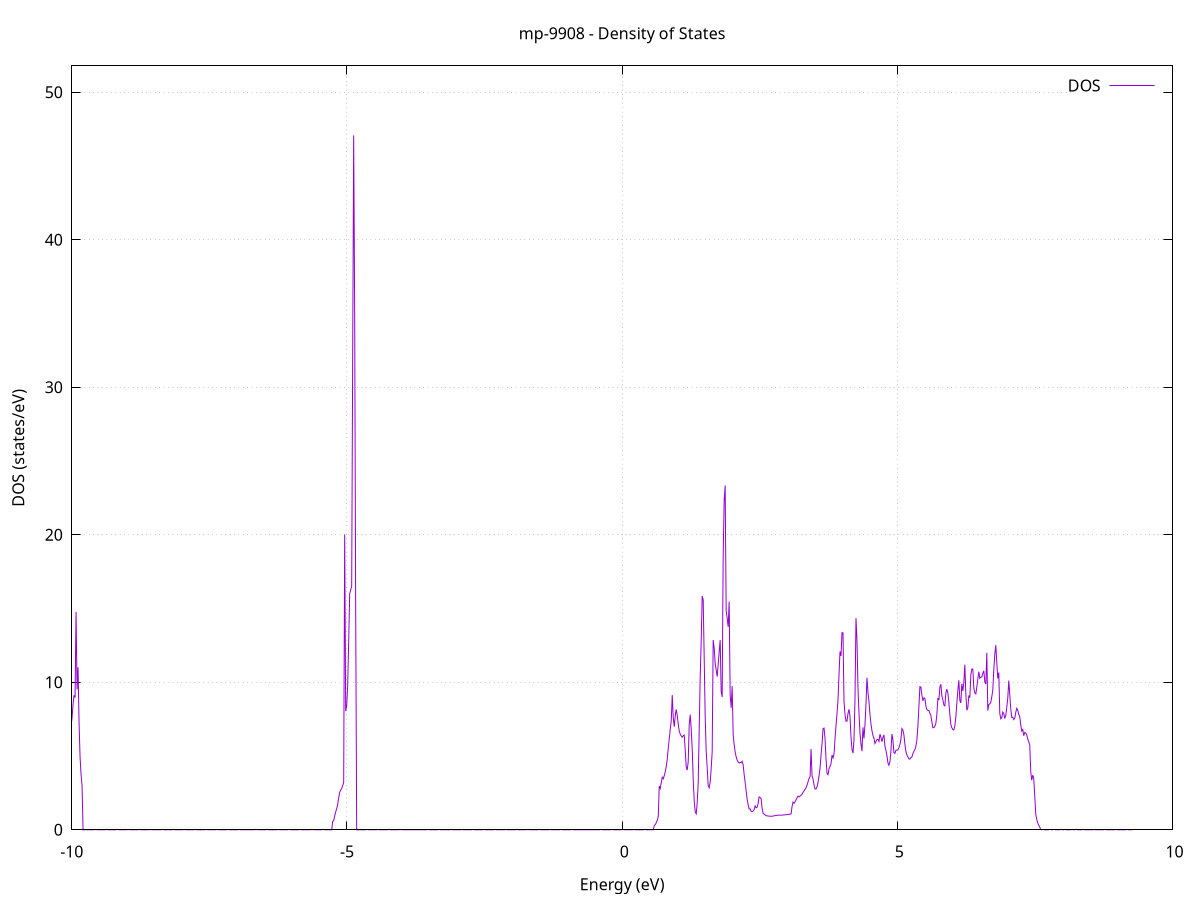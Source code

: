 set title 'mp-9908 - Density of States'
set xlabel 'Energy (eV)'
set ylabel 'DOS (states/eV)'
set grid
set xrange [-10:10]
set yrange [0:51.790]
set xzeroaxis lt -1
set terminal png size 800,600
set output 'mp-9908_dos_gnuplot.png'
plot '-' using 1:2 with lines title 'DOS'
-27.015500 0.000000
-26.997300 0.000000
-26.979200 0.000000
-26.961000 0.000000
-26.942900 0.000000
-26.924700 0.000000
-26.906600 0.000000
-26.888400 0.000000
-26.870300 0.000000
-26.852100 0.000000
-26.834000 0.000000
-26.815900 0.000000
-26.797700 0.000000
-26.779600 0.000000
-26.761400 0.000000
-26.743300 0.000000
-26.725100 0.000000
-26.707000 0.000000
-26.688800 0.000000
-26.670700 0.000000
-26.652500 0.000000
-26.634400 0.000000
-26.616300 0.000000
-26.598100 0.000000
-26.580000 0.000000
-26.561800 0.000000
-26.543700 0.000000
-26.525500 0.000000
-26.507400 0.000000
-26.489200 0.000000
-26.471100 0.000000
-26.452900 0.000000
-26.434800 0.000000
-26.416700 0.000000
-26.398500 0.000000
-26.380400 0.000000
-26.362200 0.000000
-26.344100 0.000000
-26.325900 0.000000
-26.307800 0.000000
-26.289600 0.000000
-26.271500 0.000000
-26.253300 0.000000
-26.235200 0.000000
-26.217100 0.000000
-26.198900 0.000000
-26.180800 0.000000
-26.162600 0.000000
-26.144500 0.000000
-26.126300 0.000000
-26.108200 0.000000
-26.090000 0.000000
-26.071900 0.000000
-26.053700 0.000000
-26.035600 0.000000
-26.017500 0.000000
-25.999300 0.000000
-25.981200 0.000000
-25.963000 0.000000
-25.944900 0.000000
-25.926700 0.000000
-25.908600 0.000000
-25.890400 0.000000
-25.872300 0.000000
-25.854100 0.000000
-25.836000 0.000000
-25.817900 0.000000
-25.799700 0.000000
-25.781600 0.000000
-25.763400 0.000000
-25.745300 0.000000
-25.727100 0.000000
-25.709000 0.000000
-25.690800 0.000000
-25.672700 0.000000
-25.654600 0.000000
-25.636400 0.000000
-25.618300 0.000000
-25.600100 0.000000
-25.582000 0.000000
-25.563800 0.000000
-25.545700 0.000000
-25.527500 0.000000
-25.509400 0.000000
-25.491200 0.000000
-25.473100 0.000000
-25.455000 0.000000
-25.436800 0.000000
-25.418700 0.000000
-25.400500 0.000000
-25.382400 0.000000
-25.364200 98.630000
-25.346100 113.192400
-25.327900 0.000000
-25.309800 0.000000
-25.291600 0.000000
-25.273500 0.000000
-25.255400 0.000000
-25.237200 0.000000
-25.219100 0.000000
-25.200900 0.000000
-25.182800 0.000000
-25.164600 0.000000
-25.146500 7.990000
-25.128300 13.990400
-25.110200 14.900100
-25.092000 16.675200
-25.073900 19.637300
-25.055800 24.689200
-25.037600 16.887600
-25.019500 23.475900
-25.001300 18.586700
-24.983200 15.668500
-24.965000 13.817800
-24.946900 12.040600
-24.928700 0.000000
-24.910600 0.000000
-24.892400 0.000000
-24.874300 0.000000
-24.856200 0.000000
-24.838000 0.000000
-24.819900 0.000000
-24.801700 0.000000
-24.783600 0.000000
-24.765400 0.000000
-24.747300 0.000000
-24.729100 0.000000
-24.711000 0.000000
-24.692800 0.000000
-24.674700 0.000000
-24.656600 0.000000
-24.638400 0.000000
-24.620300 0.000000
-24.602100 0.000000
-24.584000 0.000000
-24.565800 0.000000
-24.547700 0.000000
-24.529500 0.000000
-24.511400 0.000000
-24.493200 0.000000
-24.475100 0.000000
-24.457000 0.000000
-24.438800 0.000000
-24.420700 0.000000
-24.402500 0.000000
-24.384400 0.000000
-24.366200 0.000000
-24.348100 0.000000
-24.329900 0.000000
-24.311800 0.000000
-24.293700 0.000000
-24.275500 0.000000
-24.257400 0.000000
-24.239200 0.000000
-24.221100 0.000000
-24.202900 0.000000
-24.184800 0.000000
-24.166600 0.000000
-24.148500 0.000000
-24.130300 0.000000
-24.112200 0.000000
-24.094100 0.000000
-24.075900 0.000000
-24.057800 0.000000
-24.039600 0.000000
-24.021500 0.000000
-24.003300 0.000000
-23.985200 0.000000
-23.967000 0.000000
-23.948900 0.000000
-23.930700 0.000000
-23.912600 0.000000
-23.894500 0.000000
-23.876300 0.000000
-23.858200 0.000000
-23.840000 0.000000
-23.821900 0.000000
-23.803700 0.000000
-23.785600 0.000000
-23.767400 0.000000
-23.749300 0.000000
-23.731100 0.000000
-23.713000 0.000000
-23.694900 0.000000
-23.676700 0.000000
-23.658600 0.000000
-23.640400 0.000000
-23.622300 0.000000
-23.604100 0.000000
-23.586000 0.000000
-23.567800 0.000000
-23.549700 0.000000
-23.531500 0.000000
-23.513400 0.000000
-23.495300 0.000000
-23.477100 0.000000
-23.459000 0.000000
-23.440800 0.000000
-23.422700 0.000000
-23.404500 0.000000
-23.386400 0.000000
-23.368200 0.000000
-23.350100 0.000000
-23.331900 0.000000
-23.313800 0.000000
-23.295700 0.000000
-23.277500 0.000000
-23.259400 0.000000
-23.241200 0.000000
-23.223100 0.000000
-23.204900 0.000000
-23.186800 0.000000
-23.168600 0.000000
-23.150500 0.000000
-23.132300 0.000000
-23.114200 0.000000
-23.096100 0.000000
-23.077900 0.000000
-23.059800 0.000000
-23.041600 0.000000
-23.023500 0.000000
-23.005300 0.000000
-22.987200 0.000000
-22.969000 0.000000
-22.950900 0.000000
-22.932800 0.000000
-22.914600 0.000000
-22.896500 0.000000
-22.878300 0.000000
-22.860200 0.000000
-22.842000 0.000000
-22.823900 0.000000
-22.805700 0.000000
-22.787600 0.000000
-22.769400 0.000000
-22.751300 0.000000
-22.733200 0.000000
-22.715000 0.000000
-22.696900 0.000000
-22.678700 0.000000
-22.660600 0.000000
-22.642400 0.000000
-22.624300 0.000000
-22.606100 0.000000
-22.588000 0.000000
-22.569800 0.000000
-22.551700 0.000000
-22.533600 0.000000
-22.515400 0.000000
-22.497300 0.000000
-22.479100 0.000000
-22.461000 0.000000
-22.442800 0.000000
-22.424700 0.000000
-22.406500 0.000000
-22.388400 0.000000
-22.370200 0.000000
-22.352100 0.000000
-22.334000 0.000000
-22.315800 0.000000
-22.297700 0.000000
-22.279500 0.000000
-22.261400 0.000000
-22.243200 0.000000
-22.225100 0.000000
-22.206900 0.000000
-22.188800 0.000000
-22.170600 0.000000
-22.152500 0.000000
-22.134400 0.000000
-22.116200 0.000000
-22.098100 0.000000
-22.079900 0.000000
-22.061800 0.000000
-22.043600 0.000000
-22.025500 0.000000
-22.007300 0.000000
-21.989200 0.000000
-21.971000 0.000000
-21.952900 0.000000
-21.934800 0.000000
-21.916600 0.000000
-21.898500 0.000000
-21.880300 0.000000
-21.862200 0.000000
-21.844000 0.000000
-21.825900 0.000000
-21.807700 0.000000
-21.789600 0.000000
-21.771400 0.000000
-21.753300 0.000000
-21.735200 0.000000
-21.717000 0.000000
-21.698900 0.000000
-21.680700 0.000000
-21.662600 0.000000
-21.644400 0.000000
-21.626300 0.000000
-21.608100 0.000000
-21.590000 0.000000
-21.571900 0.000000
-21.553700 0.000000
-21.535600 0.000000
-21.517400 0.000000
-21.499300 0.000000
-21.481100 0.000000
-21.463000 0.000000
-21.444800 0.000000
-21.426700 0.000000
-21.408500 0.000000
-21.390400 0.000000
-21.372300 0.000000
-21.354100 0.000000
-21.336000 0.000000
-21.317800 0.000000
-21.299700 0.000000
-21.281500 0.000000
-21.263400 0.000000
-21.245200 0.000000
-21.227100 0.000000
-21.208900 0.000000
-21.190800 0.000000
-21.172700 0.000000
-21.154500 0.000000
-21.136400 0.000000
-21.118200 0.000000
-21.100100 0.000000
-21.081900 0.000000
-21.063800 0.000000
-21.045600 0.000000
-21.027500 0.000000
-21.009300 0.000000
-20.991200 0.000000
-20.973100 0.000000
-20.954900 0.000000
-20.936800 0.000000
-20.918600 0.000000
-20.900500 0.000000
-20.882300 0.000000
-20.864200 0.000000
-20.846000 0.000000
-20.827900 0.000000
-20.809700 0.000000
-20.791600 0.000000
-20.773500 0.000000
-20.755300 0.000000
-20.737200 0.000000
-20.719000 0.000000
-20.700900 0.000000
-20.682700 0.000000
-20.664600 0.000000
-20.646400 0.000000
-20.628300 0.000000
-20.610100 0.000000
-20.592000 0.000000
-20.573900 0.000000
-20.555700 0.000000
-20.537600 0.000000
-20.519400 0.000000
-20.501300 0.000000
-20.483100 0.000000
-20.465000 0.000000
-20.446800 0.000000
-20.428700 0.000000
-20.410600 0.000000
-20.392400 0.000000
-20.374300 0.000000
-20.356100 0.000000
-20.338000 0.000000
-20.319800 0.000000
-20.301700 0.000000
-20.283500 0.000000
-20.265400 0.000000
-20.247200 0.000000
-20.229100 0.000000
-20.211000 0.000000
-20.192800 0.000000
-20.174700 0.000000
-20.156500 0.000000
-20.138400 0.000000
-20.120200 0.000000
-20.102100 0.000000
-20.083900 0.000000
-20.065800 0.000000
-20.047600 0.000000
-20.029500 0.000000
-20.011400 0.000000
-19.993200 0.000000
-19.975100 0.000000
-19.956900 0.000000
-19.938800 0.000000
-19.920600 0.000000
-19.902500 0.000000
-19.884300 0.000000
-19.866200 0.000000
-19.848000 0.000000
-19.829900 0.000000
-19.811800 0.000000
-19.793600 0.000000
-19.775500 0.000000
-19.757300 0.000000
-19.739200 0.000000
-19.721000 0.000000
-19.702900 0.000000
-19.684700 0.000000
-19.666600 0.000000
-19.648400 0.000000
-19.630300 0.000000
-19.612200 0.000000
-19.594000 0.000000
-19.575900 0.000000
-19.557700 0.000000
-19.539600 0.000000
-19.521400 0.000000
-19.503300 0.000000
-19.485100 0.000000
-19.467000 0.000000
-19.448800 0.000000
-19.430700 0.000000
-19.412600 0.000000
-19.394400 0.000000
-19.376300 0.000000
-19.358100 0.000000
-19.340000 0.000000
-19.321800 0.000000
-19.303700 0.000000
-19.285500 0.000000
-19.267400 0.000000
-19.249200 0.000000
-19.231100 0.000000
-19.213000 0.000000
-19.194800 0.000000
-19.176700 0.000000
-19.158500 0.000000
-19.140400 0.000000
-19.122200 0.000000
-19.104100 0.000000
-19.085900 0.000000
-19.067800 0.000000
-19.049700 0.000000
-19.031500 0.000000
-19.013400 0.000000
-18.995200 0.000000
-18.977100 0.000000
-18.958900 0.000000
-18.940800 0.000000
-18.922600 0.000000
-18.904500 0.000000
-18.886300 0.000000
-18.868200 0.000000
-18.850100 0.000000
-18.831900 0.000000
-18.813800 0.000000
-18.795600 0.000000
-18.777500 0.000000
-18.759300 0.000000
-18.741200 0.000000
-18.723000 0.000000
-18.704900 0.000000
-18.686700 0.000000
-18.668600 0.000000
-18.650500 0.000000
-18.632300 0.000000
-18.614200 0.000000
-18.596000 0.000000
-18.577900 0.000000
-18.559700 0.000000
-18.541600 0.000000
-18.523400 0.000000
-18.505300 0.000000
-18.487100 0.000000
-18.469000 0.000000
-18.450900 0.000000
-18.432700 0.000000
-18.414600 0.000000
-18.396400 0.000000
-18.378300 0.000000
-18.360100 0.000000
-18.342000 0.000000
-18.323800 0.000000
-18.305700 0.000000
-18.287500 0.000000
-18.269400 0.000000
-18.251300 0.000000
-18.233100 0.000000
-18.215000 0.000000
-18.196800 0.000000
-18.178700 0.000000
-18.160500 0.000000
-18.142400 0.000000
-18.124200 0.000000
-18.106100 0.000000
-18.087900 0.000000
-18.069800 0.000000
-18.051700 0.000000
-18.033500 0.000000
-18.015400 0.000000
-17.997200 0.000000
-17.979100 0.000000
-17.960900 0.000000
-17.942800 0.000000
-17.924600 0.000000
-17.906500 0.000000
-17.888300 0.000000
-17.870200 0.000000
-17.852100 0.000000
-17.833900 0.000000
-17.815800 0.000000
-17.797600 0.000000
-17.779500 0.000000
-17.761300 0.000000
-17.743200 0.000000
-17.725000 0.000000
-17.706900 0.000000
-17.688800 0.000000
-17.670600 0.000000
-17.652500 0.000000
-17.634300 0.000000
-17.616200 0.000000
-17.598000 0.000000
-17.579900 0.000000
-17.561700 0.000000
-17.543600 0.000000
-17.525400 0.000000
-17.507300 0.000000
-17.489200 0.000000
-17.471000 0.000000
-17.452900 0.000000
-17.434700 0.000000
-17.416600 0.000000
-17.398400 0.000000
-17.380300 0.000000
-17.362100 0.000000
-17.344000 0.000000
-17.325800 0.000000
-17.307700 0.000000
-17.289600 0.000000
-17.271400 0.000000
-17.253300 0.000000
-17.235100 0.000000
-17.217000 0.000000
-17.198800 0.000000
-17.180700 0.000000
-17.162500 0.000000
-17.144400 0.000000
-17.126200 0.000000
-17.108100 0.000000
-17.090000 0.000000
-17.071800 0.000000
-17.053700 0.000000
-17.035500 0.000000
-17.017400 0.000000
-16.999200 0.000000
-16.981100 0.000000
-16.962900 0.000000
-16.944800 0.000000
-16.926600 0.000000
-16.908500 0.000000
-16.890400 0.000000
-16.872200 0.000000
-16.854100 0.000000
-16.835900 0.000000
-16.817800 0.000000
-16.799600 0.000000
-16.781500 0.000000
-16.763300 0.000000
-16.745200 0.000000
-16.727000 0.000000
-16.708900 0.000000
-16.690800 0.000000
-16.672600 0.000000
-16.654500 0.000000
-16.636300 0.000000
-16.618200 0.000000
-16.600000 0.000000
-16.581900 0.000000
-16.563700 0.000000
-16.545600 0.000000
-16.527400 0.000000
-16.509300 0.000000
-16.491200 0.000000
-16.473000 0.000000
-16.454900 0.000000
-16.436700 0.000000
-16.418600 0.000000
-16.400400 0.000000
-16.382300 0.000000
-16.364100 0.000000
-16.346000 0.000000
-16.327900 0.000000
-16.309700 0.000000
-16.291600 0.000000
-16.273400 0.000000
-16.255300 0.000000
-16.237100 0.000000
-16.219000 0.000000
-16.200800 0.000000
-16.182700 0.000000
-16.164500 0.000000
-16.146400 0.000000
-16.128300 0.000000
-16.110100 0.000000
-16.092000 0.000000
-16.073800 0.000000
-16.055700 0.000000
-16.037500 0.000000
-16.019400 0.000000
-16.001200 0.000000
-15.983100 0.000000
-15.964900 0.000000
-15.946800 0.000000
-15.928700 0.000000
-15.910500 0.000000
-15.892400 0.000000
-15.874200 0.000000
-15.856100 0.000000
-15.837900 0.000000
-15.819800 0.000000
-15.801600 0.000000
-15.783500 0.000000
-15.765300 0.000000
-15.747200 0.000000
-15.729100 0.000000
-15.710900 0.000000
-15.692800 0.000000
-15.674600 0.000000
-15.656500 0.000000
-15.638300 0.000000
-15.620200 0.000000
-15.602000 0.000000
-15.583900 0.000000
-15.565700 0.000000
-15.547600 0.000000
-15.529500 0.000000
-15.511300 0.000000
-15.493200 0.000000
-15.475000 0.000000
-15.456900 0.000000
-15.438700 0.000000
-15.420600 0.000000
-15.402400 0.000000
-15.384300 0.000000
-15.366100 0.000000
-15.348000 0.000000
-15.329900 0.000000
-15.311700 0.000000
-15.293600 0.000000
-15.275400 0.000000
-15.257300 0.000000
-15.239100 0.000000
-15.221000 0.000000
-15.202800 0.000000
-15.184700 0.000000
-15.166500 0.000000
-15.148400 0.000000
-15.130300 0.000000
-15.112100 0.000000
-15.094000 0.000000
-15.075800 0.000000
-15.057700 0.000000
-15.039500 0.000000
-15.021400 0.000000
-15.003200 0.000000
-14.985100 0.000000
-14.967000 0.000000
-14.948800 0.000000
-14.930700 0.000000
-14.912500 0.000000
-14.894400 0.000000
-14.876200 0.000000
-14.858100 0.000000
-14.839900 0.000000
-14.821800 0.000000
-14.803600 0.000000
-14.785500 0.000000
-14.767400 0.000000
-14.749200 0.000000
-14.731100 0.000000
-14.712900 0.000000
-14.694800 0.000000
-14.676600 0.000000
-14.658500 0.000000
-14.640300 0.000000
-14.622200 0.000000
-14.604000 0.000000
-14.585900 0.000000
-14.567800 0.000000
-14.549600 0.000000
-14.531500 0.000000
-14.513300 0.000000
-14.495200 0.000000
-14.477000 0.000000
-14.458900 0.000000
-14.440700 0.000000
-14.422600 0.000000
-14.404400 0.000000
-14.386300 0.000000
-14.368200 0.000000
-14.350000 0.000000
-14.331900 0.000000
-14.313700 0.000000
-14.295600 0.000000
-14.277400 0.000000
-14.259300 0.000000
-14.241100 0.000000
-14.223000 0.000000
-14.204800 0.000000
-14.186700 0.000000
-14.168600 0.000000
-14.150400 0.000000
-14.132300 0.000000
-14.114100 0.000000
-14.096000 0.000000
-14.077800 0.000000
-14.059700 0.000000
-14.041500 0.000000
-14.023400 0.000000
-14.005200 0.000000
-13.987100 0.000000
-13.969000 0.000000
-13.950800 0.000000
-13.932700 0.000000
-13.914500 0.000000
-13.896400 0.000000
-13.878200 0.000000
-13.860100 0.000000
-13.841900 0.000000
-13.823800 0.000000
-13.805600 0.000000
-13.787500 0.000000
-13.769400 0.000000
-13.751200 0.000000
-13.733100 0.000000
-13.714900 0.000000
-13.696800 0.000000
-13.678600 0.000000
-13.660500 0.000000
-13.642300 0.000000
-13.624200 0.000000
-13.606100 0.000000
-13.587900 0.000000
-13.569800 0.000000
-13.551600 0.000000
-13.533500 0.000000
-13.515300 0.000000
-13.497200 0.000000
-13.479000 0.000000
-13.460900 0.000000
-13.442700 0.000000
-13.424600 0.000000
-13.406500 0.000000
-13.388300 0.000000
-13.370200 0.000000
-13.352000 0.000000
-13.333900 0.000000
-13.315700 0.000000
-13.297600 0.000000
-13.279400 0.000000
-13.261300 0.000000
-13.243100 0.000000
-13.225000 0.000000
-13.206900 0.000000
-13.188700 0.000000
-13.170600 0.000000
-13.152400 0.000000
-13.134300 0.000000
-13.116100 0.000000
-13.098000 0.000000
-13.079800 0.000000
-13.061700 0.000000
-13.043500 0.000000
-13.025400 0.000000
-13.007300 0.000000
-12.989100 0.000000
-12.971000 0.000000
-12.952800 0.000000
-12.934700 0.000000
-12.916500 0.000000
-12.898400 0.000000
-12.880200 0.000000
-12.862100 0.000000
-12.843900 0.000000
-12.825800 0.000000
-12.807700 0.000000
-12.789500 0.000000
-12.771400 0.000000
-12.753200 0.000000
-12.735100 0.000000
-12.716900 0.000000
-12.698800 0.000000
-12.680600 0.000000
-12.662500 0.000000
-12.644300 0.000000
-12.626200 0.000000
-12.608100 0.000000
-12.589900 0.000000
-12.571800 0.000000
-12.553600 0.000000
-12.535500 0.000000
-12.517300 0.000000
-12.499200 0.000000
-12.481000 0.000000
-12.462900 0.000000
-12.444800 0.000000
-12.426600 0.000000
-12.408500 0.000000
-12.390300 0.000000
-12.372200 0.000000
-12.354000 0.000000
-12.335900 0.000000
-12.317700 0.000000
-12.299600 0.000000
-12.281400 0.000000
-12.263300 0.000000
-12.245200 0.000000
-12.227000 0.000000
-12.208900 0.000000
-12.190700 0.000000
-12.172600 0.000000
-12.154400 0.000000
-12.136300 0.000000
-12.118100 0.000000
-12.100000 0.000000
-12.081800 0.000000
-12.063700 0.000000
-12.045600 0.000000
-12.027400 0.000000
-12.009300 0.000000
-11.991100 0.000000
-11.973000 0.000000
-11.954800 0.000000
-11.936700 0.000000
-11.918500 0.000000
-11.900400 0.000000
-11.882200 0.000000
-11.864100 0.000000
-11.846000 0.000000
-11.827800 0.000000
-11.809700 0.000000
-11.791500 0.000000
-11.773400 0.000000
-11.755200 0.000000
-11.737100 0.000000
-11.718900 0.000000
-11.700800 0.000000
-11.682600 0.000000
-11.664500 0.000000
-11.646400 0.000000
-11.628200 0.000000
-11.610100 0.000000
-11.591900 0.000000
-11.573800 0.000000
-11.555600 0.000000
-11.537500 0.000000
-11.519300 0.000000
-11.501200 0.000000
-11.483000 0.000000
-11.464900 0.000000
-11.446800 0.000000
-11.428600 0.000000
-11.410500 0.000000
-11.392300 0.000000
-11.374200 0.000000
-11.356000 0.000000
-11.337900 0.000000
-11.319700 0.000000
-11.301600 0.000000
-11.283400 0.000000
-11.265300 0.000000
-11.247200 0.000000
-11.229000 0.000000
-11.210900 0.000000
-11.192700 0.000000
-11.174600 0.000000
-11.156400 0.000000
-11.138300 0.000000
-11.120100 0.000000
-11.102000 1.842100
-11.083900 2.916800
-11.065700 3.676500
-11.047600 26.161300
-11.029400 6.753100
-11.011300 7.244700
-10.993100 6.622000
-10.975000 7.768900
-10.956800 7.724400
-10.938700 8.230400
-10.920500 9.385100
-10.902400 9.761400
-10.884300 11.147100
-10.866100 10.747400
-10.848000 10.456000
-10.829800 11.516500
-10.811700 14.686000
-10.793500 35.866300
-10.775400 37.095700
-10.757200 21.946100
-10.739100 36.207900
-10.720900 44.504000
-10.702800 35.755000
-10.684700 70.460900
-10.666500 36.665500
-10.648400 41.686600
-10.630200 48.703600
-10.612100 52.356600
-10.593900 97.360100
-10.575800 104.193100
-10.557600 34.773700
-10.539500 20.329300
-10.521300 16.702600
-10.503200 13.786000
-10.485100 14.781400
-10.466900 12.294400
-10.448800 6.690500
-10.430600 2.303100
-10.412500 0.000000
-10.394300 3.192700
-10.376200 7.224700
-10.358000 26.460400
-10.339900 19.409800
-10.321700 18.394600
-10.303600 32.899300
-10.285500 33.582600
-10.267300 38.490500
-10.249200 18.103000
-10.231000 27.275700
-10.212900 21.837200
-10.194700 16.122200
-10.176600 6.487400
-10.158400 6.266100
-10.140300 6.075800
-10.122100 5.975400
-10.104000 5.884400
-10.085900 6.062700
-10.067700 6.247800
-10.049600 6.410200
-10.031400 6.581100
-10.013300 6.759000
-9.995100 7.617300
-9.977000 8.500800
-9.958800 9.117300
-9.940700 8.962700
-9.922500 14.768800
-9.904400 9.511700
-9.886300 11.015700
-9.868100 7.274100
-9.850000 4.957100
-9.831800 3.745600
-9.813700 2.998700
-9.795500 0.000000
-9.777400 0.000000
-9.759200 0.000000
-9.741100 0.000000
-9.723000 0.000000
-9.704800 0.000000
-9.686700 0.000000
-9.668500 0.000000
-9.650400 0.000000
-9.632200 0.000000
-9.614100 0.000000
-9.595900 0.000000
-9.577800 0.000000
-9.559600 0.000000
-9.541500 0.000000
-9.523400 0.000000
-9.505200 0.000000
-9.487100 0.000000
-9.468900 0.000000
-9.450800 0.000000
-9.432600 0.000000
-9.414500 0.000000
-9.396300 0.000000
-9.378200 0.000000
-9.360000 0.000000
-9.341900 0.000000
-9.323800 0.000000
-9.305600 0.000000
-9.287500 0.000000
-9.269300 0.000000
-9.251200 0.000000
-9.233000 0.000000
-9.214900 0.000000
-9.196700 0.000000
-9.178600 0.000000
-9.160400 0.000000
-9.142300 0.000000
-9.124200 0.000000
-9.106000 0.000000
-9.087900 0.000000
-9.069700 0.000000
-9.051600 0.000000
-9.033400 0.000000
-9.015300 0.000000
-8.997100 0.000000
-8.979000 0.000000
-8.960800 0.000000
-8.942700 0.000000
-8.924600 0.000000
-8.906400 0.000000
-8.888300 0.000000
-8.870100 0.000000
-8.852000 0.000000
-8.833800 0.000000
-8.815700 0.000000
-8.797500 0.000000
-8.779400 0.000000
-8.761200 0.000000
-8.743100 0.000000
-8.725000 0.000000
-8.706800 0.000000
-8.688700 0.000000
-8.670500 0.000000
-8.652400 0.000000
-8.634200 0.000000
-8.616100 0.000000
-8.597900 0.000000
-8.579800 0.000000
-8.561600 0.000000
-8.543500 0.000000
-8.525400 0.000000
-8.507200 0.000000
-8.489100 0.000000
-8.470900 0.000000
-8.452800 0.000000
-8.434600 0.000000
-8.416500 0.000000
-8.398300 0.000000
-8.380200 0.000000
-8.362100 0.000000
-8.343900 0.000000
-8.325800 0.000000
-8.307600 0.000000
-8.289500 0.000000
-8.271300 0.000000
-8.253200 0.000000
-8.235000 0.000000
-8.216900 0.000000
-8.198700 0.000000
-8.180600 0.000000
-8.162500 0.000000
-8.144300 0.000000
-8.126200 0.000000
-8.108000 0.000000
-8.089900 0.000000
-8.071700 0.000000
-8.053600 0.000000
-8.035400 0.000000
-8.017300 0.000000
-7.999100 0.000000
-7.981000 0.000000
-7.962900 0.000000
-7.944700 0.000000
-7.926600 0.000000
-7.908400 0.000000
-7.890300 0.000000
-7.872100 0.000000
-7.854000 0.000000
-7.835800 0.000000
-7.817700 0.000000
-7.799500 0.000000
-7.781400 0.000000
-7.763300 0.000000
-7.745100 0.000000
-7.727000 0.000000
-7.708800 0.000000
-7.690700 0.000000
-7.672500 0.000000
-7.654400 0.000000
-7.636200 0.000000
-7.618100 0.000000
-7.599900 0.000000
-7.581800 0.000000
-7.563700 0.000000
-7.545500 0.000000
-7.527400 0.000000
-7.509200 0.000000
-7.491100 0.000000
-7.472900 0.000000
-7.454800 0.000000
-7.436600 0.000000
-7.418500 0.000000
-7.400300 0.000000
-7.382200 0.000000
-7.364100 0.000000
-7.345900 0.000000
-7.327800 0.000000
-7.309600 0.000000
-7.291500 0.000000
-7.273300 0.000000
-7.255200 0.000000
-7.237000 0.000000
-7.218900 0.000000
-7.200700 0.000000
-7.182600 0.000000
-7.164500 0.000000
-7.146300 0.000000
-7.128200 0.000000
-7.110000 0.000000
-7.091900 0.000000
-7.073700 0.000000
-7.055600 0.000000
-7.037400 0.000000
-7.019300 0.000000
-7.001200 0.000000
-6.983000 0.000000
-6.964900 0.000000
-6.946700 0.000000
-6.928600 0.000000
-6.910400 0.000000
-6.892300 0.000000
-6.874100 0.000000
-6.856000 0.000000
-6.837800 0.000000
-6.819700 0.000000
-6.801600 0.000000
-6.783400 0.000000
-6.765300 0.000000
-6.747100 0.000000
-6.729000 0.000000
-6.710800 0.000000
-6.692700 0.000000
-6.674500 0.000000
-6.656400 0.000000
-6.638200 0.000000
-6.620100 0.000000
-6.602000 0.000000
-6.583800 0.000000
-6.565700 0.000000
-6.547500 0.000000
-6.529400 0.000000
-6.511200 0.000000
-6.493100 0.000000
-6.474900 0.000000
-6.456800 0.000000
-6.438600 0.000000
-6.420500 0.000000
-6.402400 0.000000
-6.384200 0.000000
-6.366100 0.000000
-6.347900 0.000000
-6.329800 0.000000
-6.311600 0.000000
-6.293500 0.000000
-6.275300 0.000000
-6.257200 0.000000
-6.239000 0.000000
-6.220900 0.000000
-6.202800 0.000000
-6.184600 0.000000
-6.166500 0.000000
-6.148300 0.000000
-6.130200 0.000000
-6.112000 0.000000
-6.093900 0.000000
-6.075700 0.000000
-6.057600 0.000000
-6.039400 0.000000
-6.021300 0.000000
-6.003200 0.000000
-5.985000 0.000000
-5.966900 0.000000
-5.948700 0.000000
-5.930600 0.000000
-5.912400 0.000000
-5.894300 0.000000
-5.876100 0.000000
-5.858000 0.000000
-5.839800 0.000000
-5.821700 0.000000
-5.803600 0.000000
-5.785400 0.000000
-5.767300 0.000000
-5.749100 0.000000
-5.731000 0.000000
-5.712800 0.000000
-5.694700 0.000000
-5.676500 0.000000
-5.658400 0.000000
-5.640300 0.000000
-5.622100 0.000000
-5.604000 0.000000
-5.585800 0.000000
-5.567700 0.000000
-5.549500 0.000000
-5.531400 0.000000
-5.513200 0.000000
-5.495100 0.000000
-5.476900 0.000000
-5.458800 0.000000
-5.440700 0.000000
-5.422500 0.000000
-5.404400 0.000000
-5.386200 0.000000
-5.368100 0.000000
-5.349900 0.000000
-5.331800 0.000000
-5.313600 0.000000
-5.295500 0.000000
-5.277300 0.000000
-5.259200 0.576900
-5.241100 0.621200
-5.222900 0.955300
-5.204800 1.210600
-5.186600 1.442000
-5.168500 1.716400
-5.150300 2.167400
-5.132200 2.536000
-5.114000 2.683900
-5.095900 2.803400
-5.077700 2.994100
-5.059600 3.217500
-5.041500 20.022900
-5.023300 8.047400
-5.005200 8.377500
-4.987000 9.795900
-4.968900 12.754900
-4.950700 15.986400
-4.932600 16.260300
-4.914400 16.506900
-4.896300 32.041200
-4.878100 47.081700
-4.860000 34.970700
-4.841900 15.245100
-4.823700 0.000000
-4.805600 0.000000
-4.787400 0.000000
-4.769300 0.000000
-4.751100 0.000000
-4.733000 0.000000
-4.714800 0.000000
-4.696700 0.000000
-4.678500 0.000000
-4.660400 0.000000
-4.642300 0.000000
-4.624100 0.000000
-4.606000 0.000000
-4.587800 0.000000
-4.569700 0.000000
-4.551500 0.000000
-4.533400 0.000000
-4.515200 0.000000
-4.497100 0.000000
-4.479000 0.000000
-4.460800 0.000000
-4.442700 0.000000
-4.424500 0.000000
-4.406400 0.000000
-4.388200 0.000000
-4.370100 0.000000
-4.351900 0.000000
-4.333800 0.000000
-4.315600 0.000000
-4.297500 0.000000
-4.279400 0.000000
-4.261200 0.000000
-4.243100 0.000000
-4.224900 0.000000
-4.206800 0.000000
-4.188600 0.000000
-4.170500 0.000000
-4.152300 0.000000
-4.134200 0.000000
-4.116000 0.000000
-4.097900 0.000000
-4.079800 0.000000
-4.061600 0.000000
-4.043500 0.000000
-4.025300 0.000000
-4.007200 0.000000
-3.989000 0.000000
-3.970900 0.000000
-3.952700 0.000000
-3.934600 0.000000
-3.916400 0.000000
-3.898300 0.000000
-3.880200 0.000000
-3.862000 0.000000
-3.843900 0.000000
-3.825700 0.000000
-3.807600 0.000000
-3.789400 0.000000
-3.771300 0.000000
-3.753100 0.000000
-3.735000 0.000000
-3.716800 0.000000
-3.698700 0.000000
-3.680600 0.000000
-3.662400 0.000000
-3.644300 0.000000
-3.626100 0.000000
-3.608000 0.000000
-3.589800 0.000000
-3.571700 0.000000
-3.553500 0.000000
-3.535400 0.000000
-3.517200 0.000000
-3.499100 0.000000
-3.481000 0.000000
-3.462800 0.000000
-3.444700 0.000000
-3.426500 0.000000
-3.408400 0.000000
-3.390200 0.000000
-3.372100 0.000000
-3.353900 0.000000
-3.335800 0.000000
-3.317600 0.000000
-3.299500 0.000000
-3.281400 0.000000
-3.263200 0.000000
-3.245100 0.000000
-3.226900 0.000000
-3.208800 0.000000
-3.190600 0.000000
-3.172500 0.000000
-3.154300 0.000000
-3.136200 0.000000
-3.118100 0.000000
-3.099900 0.000000
-3.081800 0.000000
-3.063600 0.000000
-3.045500 0.000000
-3.027300 0.000000
-3.009200 0.000000
-2.991000 0.000000
-2.972900 0.000000
-2.954700 0.000000
-2.936600 0.000000
-2.918500 0.000000
-2.900300 0.000000
-2.882200 0.000000
-2.864000 0.000000
-2.845900 0.000000
-2.827700 0.000000
-2.809600 0.000000
-2.791400 0.000000
-2.773300 0.000000
-2.755100 0.000000
-2.737000 0.000000
-2.718900 0.000000
-2.700700 0.000000
-2.682600 0.000000
-2.664400 0.000000
-2.646300 0.000000
-2.628100 0.000000
-2.610000 0.000000
-2.591800 0.000000
-2.573700 0.000000
-2.555500 0.000000
-2.537400 0.000000
-2.519300 0.000000
-2.501100 0.000000
-2.483000 0.000000
-2.464800 0.000000
-2.446700 0.000000
-2.428500 0.000000
-2.410400 0.000000
-2.392200 0.000000
-2.374100 0.000000
-2.355900 0.000000
-2.337800 0.000000
-2.319700 0.000000
-2.301500 0.000000
-2.283400 0.000000
-2.265200 0.000000
-2.247100 0.000000
-2.228900 0.000000
-2.210800 0.000000
-2.192600 0.000000
-2.174500 0.000000
-2.156300 0.000000
-2.138200 0.000000
-2.120100 0.000000
-2.101900 0.000000
-2.083800 0.000000
-2.065600 0.000000
-2.047500 0.000000
-2.029300 0.000000
-2.011200 0.000000
-1.993000 0.000000
-1.974900 0.000000
-1.956700 0.000000
-1.938600 0.000000
-1.920500 0.000000
-1.902300 0.000000
-1.884200 0.000000
-1.866000 0.000000
-1.847900 0.000000
-1.829700 0.000000
-1.811600 0.000000
-1.793400 0.000000
-1.775300 0.000000
-1.757200 0.000000
-1.739000 0.000000
-1.720900 0.000000
-1.702700 0.000000
-1.684600 0.000000
-1.666400 0.000000
-1.648300 0.000000
-1.630100 0.000000
-1.612000 0.000000
-1.593800 0.000000
-1.575700 0.000000
-1.557600 0.000000
-1.539400 0.000000
-1.521300 0.000000
-1.503100 0.000000
-1.485000 0.000000
-1.466800 0.000000
-1.448700 0.000000
-1.430500 0.000000
-1.412400 0.000000
-1.394200 0.000000
-1.376100 0.000000
-1.358000 0.000000
-1.339800 0.000000
-1.321700 0.000000
-1.303500 0.000000
-1.285400 0.000000
-1.267200 0.000000
-1.249100 0.000000
-1.230900 0.000000
-1.212800 0.000000
-1.194600 0.000000
-1.176500 0.000000
-1.158400 0.000000
-1.140200 0.000000
-1.122100 0.000000
-1.103900 0.000000
-1.085800 0.000000
-1.067600 0.000000
-1.049500 0.000000
-1.031300 0.000000
-1.013200 0.000000
-0.995000 0.000000
-0.976900 0.000000
-0.958800 0.000000
-0.940600 0.000000
-0.922500 0.000000
-0.904300 0.000000
-0.886200 0.000000
-0.868000 0.000000
-0.849900 0.000000
-0.831700 0.000000
-0.813600 0.000000
-0.795400 0.000000
-0.777300 0.000000
-0.759200 0.000000
-0.741000 0.000000
-0.722900 0.000000
-0.704700 0.000000
-0.686600 0.000000
-0.668400 0.000000
-0.650300 0.000000
-0.632100 0.000000
-0.614000 0.000000
-0.595800 0.000000
-0.577700 0.000000
-0.559600 0.000000
-0.541400 0.000000
-0.523300 0.000000
-0.505100 0.000000
-0.487000 0.000000
-0.468800 0.000000
-0.450700 0.000000
-0.432500 0.000000
-0.414400 0.000000
-0.396300 0.000000
-0.378100 0.000000
-0.360000 0.000000
-0.341800 0.000000
-0.323700 0.000000
-0.305500 0.000000
-0.287400 0.000000
-0.269200 0.000000
-0.251100 0.000000
-0.232900 0.000000
-0.214800 0.000000
-0.196700 0.000000
-0.178500 0.000000
-0.160400 0.000000
-0.142200 0.000000
-0.124100 0.000000
-0.105900 0.000000
-0.087800 0.000000
-0.069600 0.000000
-0.051500 0.000000
-0.033300 0.000000
-0.015200 0.000000
0.002900 0.000000
0.021100 0.000000
0.039200 0.000000
0.057400 0.000000
0.075500 0.000000
0.093700 0.000000
0.111800 0.000000
0.130000 0.000000
0.148100 0.000000
0.166300 0.000000
0.184400 0.000000
0.202500 0.000000
0.220700 0.000000
0.238800 0.000000
0.257000 0.000000
0.275100 0.000000
0.293300 0.000000
0.311400 0.000000
0.329600 0.000000
0.347700 0.000000
0.365900 0.000000
0.384000 0.000000
0.402100 0.000000
0.420300 0.000000
0.438400 0.000000
0.456600 0.000000
0.474700 0.000000
0.492900 0.000000
0.511000 0.000000
0.529200 0.000000
0.547300 0.000000
0.565500 0.000000
0.583600 0.280800
0.601700 0.349100
0.619900 0.479400
0.638000 0.650400
0.656200 0.890200
0.674300 2.963500
0.692500 2.797900
0.710600 3.189500
0.728800 3.566000
0.746900 3.450600
0.765100 3.670200
0.783200 3.928200
0.801300 4.297300
0.819500 4.797800
0.837600 5.521100
0.855800 6.149900
0.873900 6.822100
0.892100 7.380600
0.910200 9.132800
0.928400 7.621400
0.946500 6.983500
0.964600 7.725400
0.982800 8.156800
1.000900 7.754300
1.019100 7.179700
1.037200 6.678000
1.055400 6.491700
1.073500 6.360000
1.091700 6.273700
1.109800 6.385100
1.128000 6.421200
1.146100 5.397800
1.164200 4.258900
1.182400 4.044300
1.200500 4.623800
1.218700 7.113700
1.236800 7.804700
1.255000 6.840000
1.273100 5.484500
1.291300 3.374400
1.309400 1.969800
1.327600 1.212200
1.345700 1.079700
1.363800 1.815600
1.382000 3.168100
1.400100 6.801300
1.418300 10.361000
1.436400 12.792700
1.454600 15.840800
1.472700 15.586300
1.490900 11.640700
1.509000 7.627600
1.527200 5.330000
1.545300 4.194400
1.563400 2.989300
1.581600 2.842800
1.599700 3.222000
1.617900 4.153700
1.636000 5.271600
1.654200 12.864000
1.672300 12.322100
1.690500 11.288900
1.708600 10.856100
1.726800 10.390800
1.744900 11.208500
1.763000 12.068700
1.781200 12.862200
1.799300 9.365900
1.817500 9.001200
1.835600 18.523700
1.853800 22.334800
1.871900 23.342100
1.890100 14.838300
1.908200 14.352000
1.926400 13.759800
1.944500 15.470400
1.962600 9.168500
1.980800 8.268400
1.998900 9.742300
2.017100 6.474100
2.035200 5.776400
2.053400 5.276500
2.071500 4.947700
2.089700 4.718300
2.107800 4.605700
2.126000 4.530000
2.144100 4.570600
2.162200 4.557000
2.180400 4.641300
2.198500 4.408300
2.216700 3.749300
2.234800 3.232000
2.253000 2.640800
2.271100 2.079300
2.289300 1.701800
2.307400 1.405700
2.325500 1.416900
2.343700 1.249500
2.361800 1.233900
2.380000 1.267900
2.398100 1.358300
2.416300 1.612000
2.434400 1.495700
2.452600 1.533200
2.470700 1.778200
2.488900 2.227300
2.507000 2.193400
2.525100 2.106300
2.543300 1.461400
2.561400 1.114100
2.579600 1.066800
2.597700 1.007200
2.615900 0.952500
2.634000 0.941600
2.652200 0.933700
2.670300 0.926500
2.688500 0.919000
2.706600 0.914900
2.724700 0.921900
2.742900 0.933900
2.761000 0.945800
2.779200 0.957700
2.797300 0.969600
2.815500 0.981100
2.833600 0.989900
2.851800 0.995600
2.869900 0.989100
2.888100 0.988300
2.906200 0.994200
2.924300 1.000600
2.942500 1.006700
2.960600 1.012900
2.978800 1.020900
2.996900 1.031100
3.015100 1.041300
3.033200 1.051500
3.051400 1.061800
3.069500 1.076200
3.087700 1.592000
3.105800 1.879900
3.123900 1.796100
3.142100 1.907800
3.160200 2.031500
3.178400 2.167800
3.196500 2.283500
3.214700 2.229000
3.232800 2.281300
3.251000 2.332100
3.269100 2.412900
3.287300 2.537700
3.305400 2.634400
3.323500 2.743200
3.341700 2.851400
3.359800 3.023600
3.378000 3.254100
3.396100 3.476800
3.414300 3.589200
3.432400 5.469200
3.450600 3.643700
3.468700 3.452300
3.486800 3.035000
3.505000 2.766400
3.523100 2.768600
3.541300 2.915600
3.559400 3.219300
3.577600 3.661800
3.595700 4.179500
3.613900 5.052100
3.632000 5.830000
3.650200 6.857400
3.668300 6.897400
3.686400 6.184300
3.704600 4.806000
3.722700 3.814600
3.740900 3.739500
3.759000 4.140300
3.777200 4.296100
3.795300 4.478900
3.813500 5.069700
3.831600 4.871200
3.849800 5.141100
3.867900 6.172300
3.886000 7.059300
3.904200 7.889900
3.922300 8.797400
3.940500 10.541100
3.958600 12.088100
3.976800 11.787600
3.994900 13.364800
4.013100 13.351600
4.031200 8.690900
4.049400 7.825100
4.067500 7.354000
4.085600 7.367600
4.103800 7.886000
4.121900 8.169000
4.140100 7.677100
4.158200 6.300400
4.176400 5.442700
4.194500 5.200000
4.212700 6.071700
4.230800 8.883900
4.249000 14.349900
4.267100 12.847200
4.285200 9.620000
4.303400 7.882600
4.321500 6.568300
4.339700 5.805900
4.357800 5.327000
4.376000 6.945400
4.394100 6.187300
4.412300 7.143600
4.430400 8.495800
4.448600 10.304500
4.466700 9.314900
4.484800 8.710700
4.503000 7.834500
4.521100 7.182200
4.539300 6.720200
4.557400 6.391100
4.575600 6.194400
4.593700 5.847600
4.611900 5.993800
4.630000 6.115100
4.648200 6.131800
4.666300 5.985100
4.684400 6.482100
4.702600 6.269000
4.720700 5.972600
4.738900 6.256300
4.757000 6.438000
4.775200 5.656200
4.793300 5.379100
4.811500 5.017300
4.829600 4.537100
4.847700 4.371200
4.865900 4.598800
4.884000 5.355400
4.902200 6.489800
4.920300 6.082600
4.938500 5.225000
4.956600 5.178500
4.974800 5.384400
4.992900 5.402100
5.011100 5.428200
5.029200 5.567500
5.047300 5.774700
5.065500 6.137400
5.083600 6.859900
5.101800 6.758700
5.119900 6.432500
5.138100 5.787700
5.156200 5.299400
5.174400 5.064000
5.192500 4.936400
5.210700 4.804400
5.228800 4.791800
5.246900 4.894300
5.265100 4.933800
5.283200 5.163300
5.301400 5.326700
5.319500 5.442100
5.337700 5.666400
5.355800 6.096800
5.374000 7.037100
5.392100 8.347300
5.410300 9.701400
5.428400 9.673700
5.446500 9.123200
5.464700 8.740700
5.482800 8.945500
5.501000 8.908700
5.519100 8.380700
5.537300 8.134800
5.555400 8.103900
5.573600 8.080300
5.591700 7.899500
5.609900 7.755800
5.628000 7.295500
5.646100 6.917800
5.664300 6.919000
5.682400 7.024900
5.700600 7.218600
5.718700 7.808800
5.736900 8.935900
5.755000 8.794800
5.773200 9.677200
5.791300 9.868500
5.809500 9.074300
5.827600 8.814400
5.845700 8.457800
5.863900 8.401700
5.882000 9.282900
5.900200 9.535100
5.918300 9.268200
5.936500 8.646400
5.954600 7.810500
5.972800 7.137200
5.990900 6.915100
6.009100 6.792400
6.027200 6.776100
6.045300 7.047700
6.063500 7.659600
6.081600 8.594500
6.099800 9.436900
6.117900 10.137400
6.136100 8.766100
6.154200 8.600600
6.172400 9.904400
6.190500 9.408900
6.208600 9.982400
6.226800 11.195900
6.244900 9.235300
6.263100 8.104600
6.281200 8.269300
6.299400 9.102700
6.317500 8.953500
6.335700 10.494900
6.353800 10.899300
6.372000 10.895800
6.390100 9.601400
6.408200 9.282700
6.426400 9.212000
6.444500 9.672500
6.462700 10.229900
6.480800 10.715000
6.499000 10.269800
6.517100 10.351900
6.535300 10.357000
6.553400 10.613900
6.571600 10.779300
6.589700 10.021600
6.607800 9.872000
6.626000 11.998100
6.644100 8.082600
6.662300 8.492600
6.680400 8.539900
6.698600 8.633400
6.716700 9.026900
6.734900 9.470100
6.753000 10.848100
6.771200 11.900400
6.789300 12.513600
6.807400 11.338900
6.825600 10.267700
6.843700 10.659900
6.861900 7.884400
6.880000 7.527300
6.898200 7.607800
6.916300 7.980400
6.934500 7.875400
6.952600 7.543700
6.970800 7.766500
6.988900 8.303700
7.007000 8.924900
7.025200 10.115100
7.043300 9.164900
7.061500 8.187500
7.079600 7.607600
7.097800 7.630200
7.115900 7.471400
7.134100 7.566300
7.152200 7.960300
7.170400 8.233800
7.188500 8.097600
7.206600 7.833400
7.224800 7.665700
7.242900 7.094700
7.261100 6.688000
7.279200 6.795500
7.297400 6.376300
7.315500 6.604500
7.333700 6.555200
7.351800 6.428000
7.370000 6.149400
7.388100 5.971400
7.406200 5.741600
7.424400 3.935000
7.442500 3.362200
7.460700 3.703100
7.478800 3.490200
7.497000 2.292200
7.515100 1.091600
7.533300 0.690700
7.551400 0.469600
7.569500 0.310400
7.587700 0.180100
7.605800 0.015600
7.624000 0.000000
7.642100 0.000000
7.660300 0.000000
7.678400 0.000000
7.696600 0.000000
7.714700 0.000000
7.732900 0.000000
7.751000 0.000000
7.769100 0.000000
7.787300 0.000000
7.805400 0.000000
7.823600 0.000000
7.841700 0.000000
7.859900 0.000000
7.878000 0.000000
7.896200 0.000000
7.914300 0.000000
7.932500 0.000000
7.950600 0.000000
7.968700 0.000000
7.986900 0.000000
8.005000 0.000000
8.023200 0.000000
8.041300 0.000000
8.059500 0.000000
8.077600 0.000000
8.095800 0.000000
8.113900 0.000000
8.132100 0.000000
8.150200 0.000000
8.168300 0.000000
8.186500 0.000000
8.204600 0.000000
8.222800 0.000000
8.240900 0.000000
8.259100 0.000000
8.277200 0.000000
8.295400 0.000000
8.313500 0.000000
8.331700 0.000000
8.349800 0.000000
8.367900 0.000000
8.386100 0.000000
8.404200 0.000000
8.422400 0.000000
8.440500 0.000000
8.458700 0.000000
8.476800 0.000000
8.495000 0.000000
8.513100 0.000000
8.531300 0.000000
8.549400 0.000000
8.567500 0.000000
8.585700 0.000000
8.603800 0.000000
8.622000 0.000000
8.640100 0.000000
8.658300 0.000000
8.676400 0.000000
8.694600 0.000000
8.712700 0.000000
8.730900 0.000000
8.749000 0.000000
8.767100 0.000000
8.785300 0.000000
8.803400 0.000000
8.821600 0.000000
8.839700 0.000000
8.857900 0.000000
8.876000 0.000000
8.894200 0.000000
8.912300 0.000000
8.930400 0.000000
8.948600 0.000000
8.966700 0.000000
8.984900 0.000000
9.003000 0.000000
9.021200 0.000000
9.039300 0.000000
9.057500 0.000000
9.075600 0.000000
9.093800 0.000000
9.111900 0.000000
9.130000 0.000000
9.148200 0.000000
9.166300 0.000000
9.184500 0.000000
9.202600 0.000000
9.220800 0.000000
9.238900 0.000000
9.257100 0.000000
9.275200 0.000000
e
